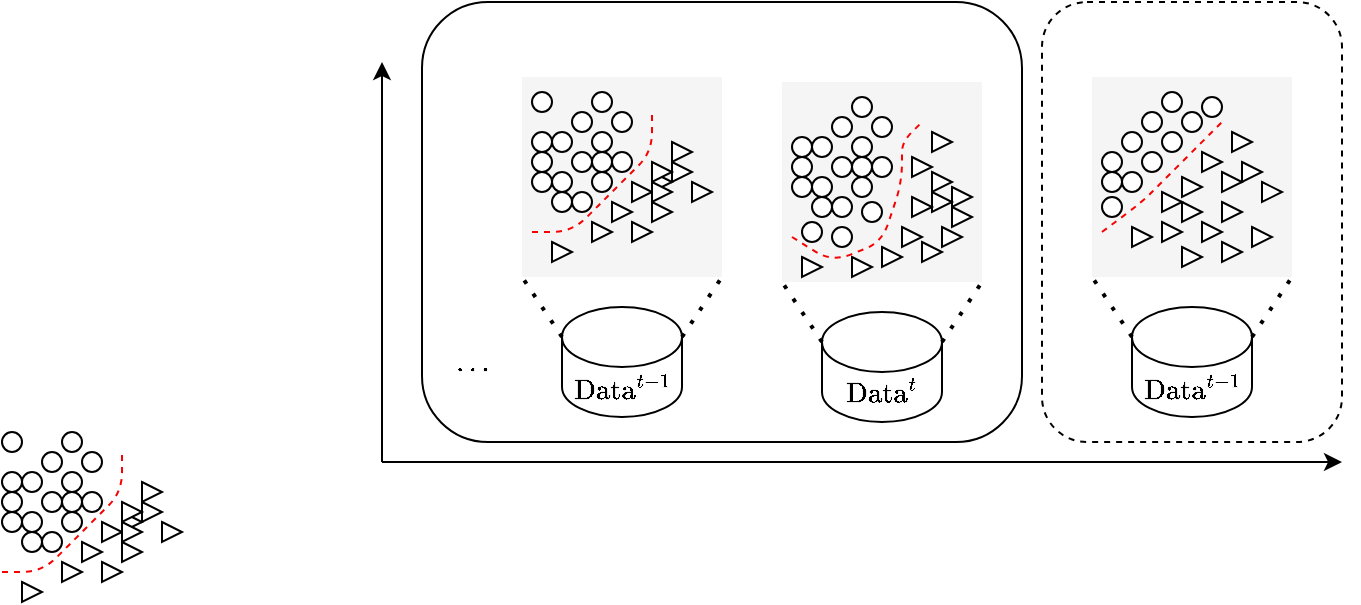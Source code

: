 <mxfile version="24.2.1" type="github">
  <diagram name="第 1 页" id="Aiz--UUZdUcnCT9IVKQQ">
    <mxGraphModel dx="1363" dy="784" grid="1" gridSize="10" guides="1" tooltips="1" connect="1" arrows="1" fold="1" page="1" pageScale="1" pageWidth="827" pageHeight="1169" math="1" shadow="0">
      <root>
        <mxCell id="0" />
        <mxCell id="1" parent="0" />
        <mxCell id="erwJ2P51N1y5GZqrnZyB-3" value="" style="rounded=1;whiteSpace=wrap;html=1;" vertex="1" parent="1">
          <mxGeometry x="260" y="370" width="300" height="220" as="geometry" />
        </mxCell>
        <mxCell id="erwJ2P51N1y5GZqrnZyB-72" value="" style="rounded=0;whiteSpace=wrap;html=1;fillColor=#f5f5f5;fontColor=#333333;strokeColor=none;" vertex="1" parent="1">
          <mxGeometry x="310" y="407.5" width="100" height="100" as="geometry" />
        </mxCell>
        <mxCell id="erwJ2P51N1y5GZqrnZyB-1" value="" style="endArrow=classic;html=1;rounded=0;" edge="1" parent="1">
          <mxGeometry width="50" height="50" relative="1" as="geometry">
            <mxPoint x="240" y="600" as="sourcePoint" />
            <mxPoint x="240" y="400" as="targetPoint" />
          </mxGeometry>
        </mxCell>
        <mxCell id="erwJ2P51N1y5GZqrnZyB-2" value="" style="endArrow=classic;html=1;rounded=0;" edge="1" parent="1">
          <mxGeometry width="50" height="50" relative="1" as="geometry">
            <mxPoint x="240" y="600" as="sourcePoint" />
            <mxPoint x="720" y="600" as="targetPoint" />
          </mxGeometry>
        </mxCell>
        <mxCell id="erwJ2P51N1y5GZqrnZyB-4" value="" style="ellipse;whiteSpace=wrap;html=1;aspect=fixed;" vertex="1" parent="1">
          <mxGeometry x="60" y="605" width="10" height="10" as="geometry" />
        </mxCell>
        <mxCell id="erwJ2P51N1y5GZqrnZyB-5" value="" style="ellipse;whiteSpace=wrap;html=1;aspect=fixed;" vertex="1" parent="1">
          <mxGeometry x="80" y="615" width="10" height="10" as="geometry" />
        </mxCell>
        <mxCell id="erwJ2P51N1y5GZqrnZyB-6" value="" style="ellipse;whiteSpace=wrap;html=1;aspect=fixed;" vertex="1" parent="1">
          <mxGeometry x="60" y="625" width="10" height="10" as="geometry" />
        </mxCell>
        <mxCell id="erwJ2P51N1y5GZqrnZyB-7" value="" style="ellipse;whiteSpace=wrap;html=1;aspect=fixed;" vertex="1" parent="1">
          <mxGeometry x="70" y="595" width="10" height="10" as="geometry" />
        </mxCell>
        <mxCell id="erwJ2P51N1y5GZqrnZyB-8" value="" style="ellipse;whiteSpace=wrap;html=1;aspect=fixed;" vertex="1" parent="1">
          <mxGeometry x="80" y="605" width="10" height="10" as="geometry" />
        </mxCell>
        <mxCell id="erwJ2P51N1y5GZqrnZyB-9" value="" style="ellipse;whiteSpace=wrap;html=1;aspect=fixed;" vertex="1" parent="1">
          <mxGeometry x="90" y="615" width="10" height="10" as="geometry" />
        </mxCell>
        <mxCell id="erwJ2P51N1y5GZqrnZyB-10" value="" style="ellipse;whiteSpace=wrap;html=1;aspect=fixed;" vertex="1" parent="1">
          <mxGeometry x="70" y="615" width="10" height="10" as="geometry" />
        </mxCell>
        <mxCell id="erwJ2P51N1y5GZqrnZyB-11" value="" style="ellipse;whiteSpace=wrap;html=1;aspect=fixed;" vertex="1" parent="1">
          <mxGeometry x="50" y="615" width="10" height="10" as="geometry" />
        </mxCell>
        <mxCell id="erwJ2P51N1y5GZqrnZyB-12" value="" style="ellipse;whiteSpace=wrap;html=1;aspect=fixed;" vertex="1" parent="1">
          <mxGeometry x="80" y="585" width="10" height="10" as="geometry" />
        </mxCell>
        <mxCell id="erwJ2P51N1y5GZqrnZyB-13" value="" style="ellipse;whiteSpace=wrap;html=1;aspect=fixed;" vertex="1" parent="1">
          <mxGeometry x="50" y="585" width="10" height="10" as="geometry" />
        </mxCell>
        <mxCell id="erwJ2P51N1y5GZqrnZyB-14" value="" style="ellipse;whiteSpace=wrap;html=1;aspect=fixed;" vertex="1" parent="1">
          <mxGeometry x="50" y="605" width="10" height="10" as="geometry" />
        </mxCell>
        <mxCell id="erwJ2P51N1y5GZqrnZyB-16" value="" style="ellipse;whiteSpace=wrap;html=1;aspect=fixed;" vertex="1" parent="1">
          <mxGeometry x="70" y="635" width="10" height="10" as="geometry" />
        </mxCell>
        <mxCell id="erwJ2P51N1y5GZqrnZyB-17" value="" style="ellipse;whiteSpace=wrap;html=1;aspect=fixed;" vertex="1" parent="1">
          <mxGeometry x="80" y="625" width="10" height="10" as="geometry" />
        </mxCell>
        <mxCell id="erwJ2P51N1y5GZqrnZyB-18" value="" style="ellipse;whiteSpace=wrap;html=1;aspect=fixed;" vertex="1" parent="1">
          <mxGeometry x="50" y="625" width="10" height="10" as="geometry" />
        </mxCell>
        <mxCell id="erwJ2P51N1y5GZqrnZyB-19" value="" style="ellipse;whiteSpace=wrap;html=1;aspect=fixed;" vertex="1" parent="1">
          <mxGeometry x="90" y="595" width="10" height="10" as="geometry" />
        </mxCell>
        <mxCell id="erwJ2P51N1y5GZqrnZyB-20" value="" style="ellipse;whiteSpace=wrap;html=1;aspect=fixed;" vertex="1" parent="1">
          <mxGeometry x="60" y="635" width="10" height="10" as="geometry" />
        </mxCell>
        <mxCell id="erwJ2P51N1y5GZqrnZyB-21" value="" style="endArrow=none;dashed=1;html=1;rounded=1;strokeColor=#f70202;curved=0;" edge="1" parent="1">
          <mxGeometry width="50" height="50" relative="1" as="geometry">
            <mxPoint x="50" y="655" as="sourcePoint" />
            <mxPoint x="110" y="595" as="targetPoint" />
            <Array as="points">
              <mxPoint x="70" y="655" />
              <mxPoint x="90" y="635" />
              <mxPoint x="110" y="615" />
            </Array>
          </mxGeometry>
        </mxCell>
        <mxCell id="erwJ2P51N1y5GZqrnZyB-23" value="" style="triangle;whiteSpace=wrap;html=1;" vertex="1" parent="1">
          <mxGeometry x="120" y="610" width="10" height="10" as="geometry" />
        </mxCell>
        <mxCell id="erwJ2P51N1y5GZqrnZyB-24" value="" style="triangle;whiteSpace=wrap;html=1;" vertex="1" parent="1">
          <mxGeometry x="120" y="620" width="10" height="10" as="geometry" />
        </mxCell>
        <mxCell id="erwJ2P51N1y5GZqrnZyB-25" value="" style="triangle;whiteSpace=wrap;html=1;" vertex="1" parent="1">
          <mxGeometry x="130" y="630" width="10" height="10" as="geometry" />
        </mxCell>
        <mxCell id="erwJ2P51N1y5GZqrnZyB-28" value="" style="triangle;whiteSpace=wrap;html=1;" vertex="1" parent="1">
          <mxGeometry x="110" y="625" width="10" height="10" as="geometry" />
        </mxCell>
        <mxCell id="erwJ2P51N1y5GZqrnZyB-33" value="" style="triangle;whiteSpace=wrap;html=1;" vertex="1" parent="1">
          <mxGeometry x="100" y="630" width="10" height="10" as="geometry" />
        </mxCell>
        <mxCell id="erwJ2P51N1y5GZqrnZyB-34" value="" style="triangle;whiteSpace=wrap;html=1;" vertex="1" parent="1">
          <mxGeometry x="110" y="630" width="10" height="10" as="geometry" />
        </mxCell>
        <mxCell id="erwJ2P51N1y5GZqrnZyB-35" value="" style="triangle;whiteSpace=wrap;html=1;" vertex="1" parent="1">
          <mxGeometry x="90" y="640" width="10" height="10" as="geometry" />
        </mxCell>
        <mxCell id="erwJ2P51N1y5GZqrnZyB-36" value="" style="triangle;whiteSpace=wrap;html=1;" vertex="1" parent="1">
          <mxGeometry x="110" y="640" width="10" height="10" as="geometry" />
        </mxCell>
        <mxCell id="erwJ2P51N1y5GZqrnZyB-37" value="" style="triangle;whiteSpace=wrap;html=1;" vertex="1" parent="1">
          <mxGeometry x="80" y="650" width="10" height="10" as="geometry" />
        </mxCell>
        <mxCell id="erwJ2P51N1y5GZqrnZyB-40" value="" style="triangle;whiteSpace=wrap;html=1;" vertex="1" parent="1">
          <mxGeometry x="100" y="650" width="10" height="10" as="geometry" />
        </mxCell>
        <mxCell id="erwJ2P51N1y5GZqrnZyB-41" value="" style="triangle;whiteSpace=wrap;html=1;" vertex="1" parent="1">
          <mxGeometry x="110" y="620" width="10" height="10" as="geometry" />
        </mxCell>
        <mxCell id="erwJ2P51N1y5GZqrnZyB-42" value="" style="triangle;whiteSpace=wrap;html=1;" vertex="1" parent="1">
          <mxGeometry x="60" y="660" width="10" height="10" as="geometry" />
        </mxCell>
        <mxCell id="erwJ2P51N1y5GZqrnZyB-43" value="" style="ellipse;whiteSpace=wrap;html=1;aspect=fixed;" vertex="1" parent="1">
          <mxGeometry x="325" y="435" width="10" height="10" as="geometry" />
        </mxCell>
        <mxCell id="erwJ2P51N1y5GZqrnZyB-44" value="" style="ellipse;whiteSpace=wrap;html=1;aspect=fixed;" vertex="1" parent="1">
          <mxGeometry x="345" y="445" width="10" height="10" as="geometry" />
        </mxCell>
        <mxCell id="erwJ2P51N1y5GZqrnZyB-45" value="" style="ellipse;whiteSpace=wrap;html=1;aspect=fixed;" vertex="1" parent="1">
          <mxGeometry x="325" y="455" width="10" height="10" as="geometry" />
        </mxCell>
        <mxCell id="erwJ2P51N1y5GZqrnZyB-46" value="" style="ellipse;whiteSpace=wrap;html=1;aspect=fixed;" vertex="1" parent="1">
          <mxGeometry x="335" y="425" width="10" height="10" as="geometry" />
        </mxCell>
        <mxCell id="erwJ2P51N1y5GZqrnZyB-47" value="" style="ellipse;whiteSpace=wrap;html=1;aspect=fixed;" vertex="1" parent="1">
          <mxGeometry x="345" y="435" width="10" height="10" as="geometry" />
        </mxCell>
        <mxCell id="erwJ2P51N1y5GZqrnZyB-48" value="" style="ellipse;whiteSpace=wrap;html=1;aspect=fixed;" vertex="1" parent="1">
          <mxGeometry x="355" y="445" width="10" height="10" as="geometry" />
        </mxCell>
        <mxCell id="erwJ2P51N1y5GZqrnZyB-49" value="" style="ellipse;whiteSpace=wrap;html=1;aspect=fixed;" vertex="1" parent="1">
          <mxGeometry x="335" y="445" width="10" height="10" as="geometry" />
        </mxCell>
        <mxCell id="erwJ2P51N1y5GZqrnZyB-50" value="" style="ellipse;whiteSpace=wrap;html=1;aspect=fixed;" vertex="1" parent="1">
          <mxGeometry x="315" y="445" width="10" height="10" as="geometry" />
        </mxCell>
        <mxCell id="erwJ2P51N1y5GZqrnZyB-51" value="" style="ellipse;whiteSpace=wrap;html=1;aspect=fixed;" vertex="1" parent="1">
          <mxGeometry x="345" y="415" width="10" height="10" as="geometry" />
        </mxCell>
        <mxCell id="erwJ2P51N1y5GZqrnZyB-52" value="" style="ellipse;whiteSpace=wrap;html=1;aspect=fixed;" vertex="1" parent="1">
          <mxGeometry x="315" y="415" width="10" height="10" as="geometry" />
        </mxCell>
        <mxCell id="erwJ2P51N1y5GZqrnZyB-53" value="" style="ellipse;whiteSpace=wrap;html=1;aspect=fixed;" vertex="1" parent="1">
          <mxGeometry x="315" y="435" width="10" height="10" as="geometry" />
        </mxCell>
        <mxCell id="erwJ2P51N1y5GZqrnZyB-54" value="" style="ellipse;whiteSpace=wrap;html=1;aspect=fixed;" vertex="1" parent="1">
          <mxGeometry x="335" y="465" width="10" height="10" as="geometry" />
        </mxCell>
        <mxCell id="erwJ2P51N1y5GZqrnZyB-55" value="" style="ellipse;whiteSpace=wrap;html=1;aspect=fixed;" vertex="1" parent="1">
          <mxGeometry x="345" y="455" width="10" height="10" as="geometry" />
        </mxCell>
        <mxCell id="erwJ2P51N1y5GZqrnZyB-56" value="" style="ellipse;whiteSpace=wrap;html=1;aspect=fixed;" vertex="1" parent="1">
          <mxGeometry x="315" y="455" width="10" height="10" as="geometry" />
        </mxCell>
        <mxCell id="erwJ2P51N1y5GZqrnZyB-57" value="" style="ellipse;whiteSpace=wrap;html=1;aspect=fixed;" vertex="1" parent="1">
          <mxGeometry x="355" y="425" width="10" height="10" as="geometry" />
        </mxCell>
        <mxCell id="erwJ2P51N1y5GZqrnZyB-58" value="" style="ellipse;whiteSpace=wrap;html=1;aspect=fixed;" vertex="1" parent="1">
          <mxGeometry x="325" y="465" width="10" height="10" as="geometry" />
        </mxCell>
        <mxCell id="erwJ2P51N1y5GZqrnZyB-59" value="" style="endArrow=none;dashed=1;html=1;rounded=1;strokeColor=#f70202;curved=0;" edge="1" parent="1">
          <mxGeometry width="50" height="50" relative="1" as="geometry">
            <mxPoint x="315" y="485" as="sourcePoint" />
            <mxPoint x="375" y="425" as="targetPoint" />
            <Array as="points">
              <mxPoint x="335" y="485" />
              <mxPoint x="355" y="465" />
              <mxPoint x="375" y="445" />
            </Array>
          </mxGeometry>
        </mxCell>
        <mxCell id="erwJ2P51N1y5GZqrnZyB-60" value="" style="triangle;whiteSpace=wrap;html=1;" vertex="1" parent="1">
          <mxGeometry x="385" y="440" width="10" height="10" as="geometry" />
        </mxCell>
        <mxCell id="erwJ2P51N1y5GZqrnZyB-61" value="" style="triangle;whiteSpace=wrap;html=1;" vertex="1" parent="1">
          <mxGeometry x="385" y="450" width="10" height="10" as="geometry" />
        </mxCell>
        <mxCell id="erwJ2P51N1y5GZqrnZyB-62" value="" style="triangle;whiteSpace=wrap;html=1;" vertex="1" parent="1">
          <mxGeometry x="395" y="460" width="10" height="10" as="geometry" />
        </mxCell>
        <mxCell id="erwJ2P51N1y5GZqrnZyB-63" value="" style="triangle;whiteSpace=wrap;html=1;" vertex="1" parent="1">
          <mxGeometry x="375" y="455" width="10" height="10" as="geometry" />
        </mxCell>
        <mxCell id="erwJ2P51N1y5GZqrnZyB-64" value="" style="triangle;whiteSpace=wrap;html=1;" vertex="1" parent="1">
          <mxGeometry x="365" y="460" width="10" height="10" as="geometry" />
        </mxCell>
        <mxCell id="erwJ2P51N1y5GZqrnZyB-65" value="" style="triangle;whiteSpace=wrap;html=1;" vertex="1" parent="1">
          <mxGeometry x="375" y="460" width="10" height="10" as="geometry" />
        </mxCell>
        <mxCell id="erwJ2P51N1y5GZqrnZyB-66" value="" style="triangle;whiteSpace=wrap;html=1;" vertex="1" parent="1">
          <mxGeometry x="355" y="470" width="10" height="10" as="geometry" />
        </mxCell>
        <mxCell id="erwJ2P51N1y5GZqrnZyB-67" value="" style="triangle;whiteSpace=wrap;html=1;" vertex="1" parent="1">
          <mxGeometry x="375" y="470" width="10" height="10" as="geometry" />
        </mxCell>
        <mxCell id="erwJ2P51N1y5GZqrnZyB-68" value="" style="triangle;whiteSpace=wrap;html=1;" vertex="1" parent="1">
          <mxGeometry x="345" y="480" width="10" height="10" as="geometry" />
        </mxCell>
        <mxCell id="erwJ2P51N1y5GZqrnZyB-69" value="" style="triangle;whiteSpace=wrap;html=1;" vertex="1" parent="1">
          <mxGeometry x="365" y="480" width="10" height="10" as="geometry" />
        </mxCell>
        <mxCell id="erwJ2P51N1y5GZqrnZyB-70" value="" style="triangle;whiteSpace=wrap;html=1;" vertex="1" parent="1">
          <mxGeometry x="375" y="450" width="10" height="10" as="geometry" />
        </mxCell>
        <mxCell id="erwJ2P51N1y5GZqrnZyB-71" value="" style="triangle;whiteSpace=wrap;html=1;" vertex="1" parent="1">
          <mxGeometry x="325" y="490" width="10" height="10" as="geometry" />
        </mxCell>
        <mxCell id="erwJ2P51N1y5GZqrnZyB-73" value="\(\text{Data}^{t-1}\)" style="shape=cylinder3;whiteSpace=wrap;html=1;boundedLbl=1;backgroundOutline=1;size=15;" vertex="1" parent="1">
          <mxGeometry x="330" y="522.5" width="60" height="55" as="geometry" />
        </mxCell>
        <mxCell id="erwJ2P51N1y5GZqrnZyB-76" value="" style="endArrow=none;dashed=1;html=1;dashPattern=1 3;strokeWidth=2;rounded=0;entryX=0;entryY=1;entryDx=0;entryDy=0;exitX=0;exitY=0;exitDx=0;exitDy=15;exitPerimeter=0;" edge="1" parent="1" source="erwJ2P51N1y5GZqrnZyB-73" target="erwJ2P51N1y5GZqrnZyB-72">
          <mxGeometry width="50" height="50" relative="1" as="geometry">
            <mxPoint x="330" y="535" as="sourcePoint" />
            <mxPoint x="310" y="515" as="targetPoint" />
          </mxGeometry>
        </mxCell>
        <mxCell id="erwJ2P51N1y5GZqrnZyB-77" value="" style="endArrow=none;dashed=1;html=1;dashPattern=1 3;strokeWidth=2;rounded=0;entryX=1;entryY=1;entryDx=0;entryDy=0;exitX=1;exitY=0;exitDx=0;exitDy=15;exitPerimeter=0;" edge="1" parent="1" source="erwJ2P51N1y5GZqrnZyB-73" target="erwJ2P51N1y5GZqrnZyB-72">
          <mxGeometry width="50" height="50" relative="1" as="geometry">
            <mxPoint x="370" y="650" as="sourcePoint" />
            <mxPoint x="420" y="600" as="targetPoint" />
          </mxGeometry>
        </mxCell>
        <mxCell id="erwJ2P51N1y5GZqrnZyB-78" value="$$\mathbf{\dots}$$" style="text;html=1;align=center;verticalAlign=middle;whiteSpace=wrap;rounded=0;" vertex="1" parent="1">
          <mxGeometry x="255" y="535" width="60" height="30" as="geometry" />
        </mxCell>
        <mxCell id="erwJ2P51N1y5GZqrnZyB-79" value="" style="rounded=0;whiteSpace=wrap;html=1;fillColor=#f5f5f5;fontColor=#333333;strokeColor=none;" vertex="1" parent="1">
          <mxGeometry x="440" y="410" width="100" height="100" as="geometry" />
        </mxCell>
        <mxCell id="erwJ2P51N1y5GZqrnZyB-80" value="" style="ellipse;whiteSpace=wrap;html=1;aspect=fixed;" vertex="1" parent="1">
          <mxGeometry x="455" y="437.5" width="10" height="10" as="geometry" />
        </mxCell>
        <mxCell id="erwJ2P51N1y5GZqrnZyB-81" value="" style="ellipse;whiteSpace=wrap;html=1;aspect=fixed;" vertex="1" parent="1">
          <mxGeometry x="475" y="447.5" width="10" height="10" as="geometry" />
        </mxCell>
        <mxCell id="erwJ2P51N1y5GZqrnZyB-82" value="" style="ellipse;whiteSpace=wrap;html=1;aspect=fixed;" vertex="1" parent="1">
          <mxGeometry x="455" y="457.5" width="10" height="10" as="geometry" />
        </mxCell>
        <mxCell id="erwJ2P51N1y5GZqrnZyB-83" value="" style="ellipse;whiteSpace=wrap;html=1;aspect=fixed;" vertex="1" parent="1">
          <mxGeometry x="465" y="427.5" width="10" height="10" as="geometry" />
        </mxCell>
        <mxCell id="erwJ2P51N1y5GZqrnZyB-84" value="" style="ellipse;whiteSpace=wrap;html=1;aspect=fixed;" vertex="1" parent="1">
          <mxGeometry x="475" y="437.5" width="10" height="10" as="geometry" />
        </mxCell>
        <mxCell id="erwJ2P51N1y5GZqrnZyB-85" value="" style="ellipse;whiteSpace=wrap;html=1;aspect=fixed;" vertex="1" parent="1">
          <mxGeometry x="485" y="447.5" width="10" height="10" as="geometry" />
        </mxCell>
        <mxCell id="erwJ2P51N1y5GZqrnZyB-86" value="" style="ellipse;whiteSpace=wrap;html=1;aspect=fixed;" vertex="1" parent="1">
          <mxGeometry x="465" y="447.5" width="10" height="10" as="geometry" />
        </mxCell>
        <mxCell id="erwJ2P51N1y5GZqrnZyB-87" value="" style="ellipse;whiteSpace=wrap;html=1;aspect=fixed;" vertex="1" parent="1">
          <mxGeometry x="445" y="447.5" width="10" height="10" as="geometry" />
        </mxCell>
        <mxCell id="erwJ2P51N1y5GZqrnZyB-88" value="" style="ellipse;whiteSpace=wrap;html=1;aspect=fixed;" vertex="1" parent="1">
          <mxGeometry x="475" y="417.5" width="10" height="10" as="geometry" />
        </mxCell>
        <mxCell id="erwJ2P51N1y5GZqrnZyB-89" value="" style="ellipse;whiteSpace=wrap;html=1;aspect=fixed;" vertex="1" parent="1">
          <mxGeometry x="480" y="470" width="10" height="10" as="geometry" />
        </mxCell>
        <mxCell id="erwJ2P51N1y5GZqrnZyB-90" value="" style="ellipse;whiteSpace=wrap;html=1;aspect=fixed;" vertex="1" parent="1">
          <mxGeometry x="445" y="437.5" width="10" height="10" as="geometry" />
        </mxCell>
        <mxCell id="erwJ2P51N1y5GZqrnZyB-91" value="" style="ellipse;whiteSpace=wrap;html=1;aspect=fixed;" vertex="1" parent="1">
          <mxGeometry x="465" y="467.5" width="10" height="10" as="geometry" />
        </mxCell>
        <mxCell id="erwJ2P51N1y5GZqrnZyB-92" value="" style="ellipse;whiteSpace=wrap;html=1;aspect=fixed;" vertex="1" parent="1">
          <mxGeometry x="475" y="457.5" width="10" height="10" as="geometry" />
        </mxCell>
        <mxCell id="erwJ2P51N1y5GZqrnZyB-93" value="" style="ellipse;whiteSpace=wrap;html=1;aspect=fixed;" vertex="1" parent="1">
          <mxGeometry x="445" y="457.5" width="10" height="10" as="geometry" />
        </mxCell>
        <mxCell id="erwJ2P51N1y5GZqrnZyB-94" value="" style="ellipse;whiteSpace=wrap;html=1;aspect=fixed;" vertex="1" parent="1">
          <mxGeometry x="485" y="427.5" width="10" height="10" as="geometry" />
        </mxCell>
        <mxCell id="erwJ2P51N1y5GZqrnZyB-95" value="" style="ellipse;whiteSpace=wrap;html=1;aspect=fixed;" vertex="1" parent="1">
          <mxGeometry x="455" y="467.5" width="10" height="10" as="geometry" />
        </mxCell>
        <mxCell id="erwJ2P51N1y5GZqrnZyB-96" value="" style="endArrow=none;dashed=1;html=1;rounded=1;strokeColor=#f70202;curved=0;" edge="1" parent="1">
          <mxGeometry width="50" height="50" relative="1" as="geometry">
            <mxPoint x="445" y="487.5" as="sourcePoint" />
            <mxPoint x="510" y="430" as="targetPoint" />
            <Array as="points">
              <mxPoint x="465" y="500" />
              <mxPoint x="490" y="490" />
              <mxPoint x="500" y="460" />
              <mxPoint x="500" y="440" />
            </Array>
          </mxGeometry>
        </mxCell>
        <mxCell id="erwJ2P51N1y5GZqrnZyB-97" value="" style="triangle;whiteSpace=wrap;html=1;" vertex="1" parent="1">
          <mxGeometry x="515" y="435" width="10" height="10" as="geometry" />
        </mxCell>
        <mxCell id="erwJ2P51N1y5GZqrnZyB-98" value="" style="triangle;whiteSpace=wrap;html=1;" vertex="1" parent="1">
          <mxGeometry x="520" y="482.5" width="10" height="10" as="geometry" />
        </mxCell>
        <mxCell id="erwJ2P51N1y5GZqrnZyB-99" value="" style="triangle;whiteSpace=wrap;html=1;" vertex="1" parent="1">
          <mxGeometry x="525" y="462.5" width="10" height="10" as="geometry" />
        </mxCell>
        <mxCell id="erwJ2P51N1y5GZqrnZyB-100" value="" style="triangle;whiteSpace=wrap;html=1;" vertex="1" parent="1">
          <mxGeometry x="515" y="465" width="10" height="10" as="geometry" />
        </mxCell>
        <mxCell id="erwJ2P51N1y5GZqrnZyB-101" value="" style="triangle;whiteSpace=wrap;html=1;" vertex="1" parent="1">
          <mxGeometry x="515" y="455" width="10" height="10" as="geometry" />
        </mxCell>
        <mxCell id="erwJ2P51N1y5GZqrnZyB-102" value="" style="triangle;whiteSpace=wrap;html=1;" vertex="1" parent="1">
          <mxGeometry x="525" y="472.5" width="10" height="10" as="geometry" />
        </mxCell>
        <mxCell id="erwJ2P51N1y5GZqrnZyB-103" value="" style="triangle;whiteSpace=wrap;html=1;" vertex="1" parent="1">
          <mxGeometry x="505" y="447.5" width="10" height="10" as="geometry" />
        </mxCell>
        <mxCell id="erwJ2P51N1y5GZqrnZyB-104" value="" style="triangle;whiteSpace=wrap;html=1;" vertex="1" parent="1">
          <mxGeometry x="505" y="467.5" width="10" height="10" as="geometry" />
        </mxCell>
        <mxCell id="erwJ2P51N1y5GZqrnZyB-105" value="" style="triangle;whiteSpace=wrap;html=1;" vertex="1" parent="1">
          <mxGeometry x="490" y="492.5" width="10" height="10" as="geometry" />
        </mxCell>
        <mxCell id="erwJ2P51N1y5GZqrnZyB-106" value="" style="triangle;whiteSpace=wrap;html=1;" vertex="1" parent="1">
          <mxGeometry x="500" y="482.5" width="10" height="10" as="geometry" />
        </mxCell>
        <mxCell id="erwJ2P51N1y5GZqrnZyB-107" value="" style="triangle;whiteSpace=wrap;html=1;" vertex="1" parent="1">
          <mxGeometry x="510" y="490" width="10" height="10" as="geometry" />
        </mxCell>
        <mxCell id="erwJ2P51N1y5GZqrnZyB-108" value="" style="triangle;whiteSpace=wrap;html=1;" vertex="1" parent="1">
          <mxGeometry x="475" y="497.5" width="10" height="10" as="geometry" />
        </mxCell>
        <mxCell id="erwJ2P51N1y5GZqrnZyB-109" value="\(\text{Data}^{t}\)" style="shape=cylinder3;whiteSpace=wrap;html=1;boundedLbl=1;backgroundOutline=1;size=15;" vertex="1" parent="1">
          <mxGeometry x="460" y="525" width="60" height="55" as="geometry" />
        </mxCell>
        <mxCell id="erwJ2P51N1y5GZqrnZyB-110" value="" style="endArrow=none;dashed=1;html=1;dashPattern=1 3;strokeWidth=2;rounded=0;entryX=0;entryY=1;entryDx=0;entryDy=0;exitX=0;exitY=0;exitDx=0;exitDy=15;exitPerimeter=0;" edge="1" parent="1" source="erwJ2P51N1y5GZqrnZyB-109" target="erwJ2P51N1y5GZqrnZyB-79">
          <mxGeometry width="50" height="50" relative="1" as="geometry">
            <mxPoint x="460" y="537.5" as="sourcePoint" />
            <mxPoint x="440" y="517.5" as="targetPoint" />
          </mxGeometry>
        </mxCell>
        <mxCell id="erwJ2P51N1y5GZqrnZyB-111" value="" style="endArrow=none;dashed=1;html=1;dashPattern=1 3;strokeWidth=2;rounded=0;entryX=1;entryY=1;entryDx=0;entryDy=0;exitX=1;exitY=0;exitDx=0;exitDy=15;exitPerimeter=0;" edge="1" parent="1" source="erwJ2P51N1y5GZqrnZyB-109" target="erwJ2P51N1y5GZqrnZyB-79">
          <mxGeometry width="50" height="50" relative="1" as="geometry">
            <mxPoint x="500" y="652.5" as="sourcePoint" />
            <mxPoint x="550" y="602.5" as="targetPoint" />
          </mxGeometry>
        </mxCell>
        <mxCell id="erwJ2P51N1y5GZqrnZyB-112" value="" style="triangle;whiteSpace=wrap;html=1;" vertex="1" parent="1">
          <mxGeometry x="450" y="497.5" width="10" height="10" as="geometry" />
        </mxCell>
        <mxCell id="erwJ2P51N1y5GZqrnZyB-113" value="" style="ellipse;whiteSpace=wrap;html=1;aspect=fixed;" vertex="1" parent="1">
          <mxGeometry x="465" y="482.5" width="10" height="10" as="geometry" />
        </mxCell>
        <mxCell id="erwJ2P51N1y5GZqrnZyB-114" value="" style="ellipse;whiteSpace=wrap;html=1;aspect=fixed;" vertex="1" parent="1">
          <mxGeometry x="450" y="480" width="10" height="10" as="geometry" />
        </mxCell>
        <mxCell id="erwJ2P51N1y5GZqrnZyB-115" value="" style="rounded=1;whiteSpace=wrap;html=1;dashed=1;" vertex="1" parent="1">
          <mxGeometry x="570" y="370" width="150" height="220" as="geometry" />
        </mxCell>
        <mxCell id="erwJ2P51N1y5GZqrnZyB-116" value="" style="rounded=0;whiteSpace=wrap;html=1;fillColor=#f5f5f5;fontColor=#333333;strokeColor=none;" vertex="1" parent="1">
          <mxGeometry x="595" y="407.5" width="100" height="100" as="geometry" />
        </mxCell>
        <mxCell id="erwJ2P51N1y5GZqrnZyB-117" value="" style="ellipse;whiteSpace=wrap;html=1;aspect=fixed;" vertex="1" parent="1">
          <mxGeometry x="610" y="435" width="10" height="10" as="geometry" />
        </mxCell>
        <mxCell id="erwJ2P51N1y5GZqrnZyB-119" value="" style="ellipse;whiteSpace=wrap;html=1;aspect=fixed;" vertex="1" parent="1">
          <mxGeometry x="610" y="455" width="10" height="10" as="geometry" />
        </mxCell>
        <mxCell id="erwJ2P51N1y5GZqrnZyB-120" value="" style="ellipse;whiteSpace=wrap;html=1;aspect=fixed;" vertex="1" parent="1">
          <mxGeometry x="620" y="425" width="10" height="10" as="geometry" />
        </mxCell>
        <mxCell id="erwJ2P51N1y5GZqrnZyB-121" value="" style="ellipse;whiteSpace=wrap;html=1;aspect=fixed;" vertex="1" parent="1">
          <mxGeometry x="630" y="435" width="10" height="10" as="geometry" />
        </mxCell>
        <mxCell id="erwJ2P51N1y5GZqrnZyB-123" value="" style="ellipse;whiteSpace=wrap;html=1;aspect=fixed;" vertex="1" parent="1">
          <mxGeometry x="620" y="445" width="10" height="10" as="geometry" />
        </mxCell>
        <mxCell id="erwJ2P51N1y5GZqrnZyB-124" value="" style="ellipse;whiteSpace=wrap;html=1;aspect=fixed;" vertex="1" parent="1">
          <mxGeometry x="600" y="445" width="10" height="10" as="geometry" />
        </mxCell>
        <mxCell id="erwJ2P51N1y5GZqrnZyB-125" value="" style="ellipse;whiteSpace=wrap;html=1;aspect=fixed;" vertex="1" parent="1">
          <mxGeometry x="630" y="415" width="10" height="10" as="geometry" />
        </mxCell>
        <mxCell id="erwJ2P51N1y5GZqrnZyB-126" value="" style="ellipse;whiteSpace=wrap;html=1;aspect=fixed;" vertex="1" parent="1">
          <mxGeometry x="600" y="467.5" width="10" height="10" as="geometry" />
        </mxCell>
        <mxCell id="erwJ2P51N1y5GZqrnZyB-127" value="" style="ellipse;whiteSpace=wrap;html=1;aspect=fixed;" vertex="1" parent="1">
          <mxGeometry x="650" y="417.5" width="10" height="10" as="geometry" />
        </mxCell>
        <mxCell id="erwJ2P51N1y5GZqrnZyB-130" value="" style="ellipse;whiteSpace=wrap;html=1;aspect=fixed;" vertex="1" parent="1">
          <mxGeometry x="600" y="455" width="10" height="10" as="geometry" />
        </mxCell>
        <mxCell id="erwJ2P51N1y5GZqrnZyB-131" value="" style="ellipse;whiteSpace=wrap;html=1;aspect=fixed;" vertex="1" parent="1">
          <mxGeometry x="640" y="425" width="10" height="10" as="geometry" />
        </mxCell>
        <mxCell id="erwJ2P51N1y5GZqrnZyB-133" value="" style="endArrow=none;dashed=1;html=1;rounded=1;strokeColor=#f70202;curved=0;" edge="1" parent="1">
          <mxGeometry width="50" height="50" relative="1" as="geometry">
            <mxPoint x="600" y="485" as="sourcePoint" />
            <mxPoint x="660" y="430" as="targetPoint" />
            <Array as="points">
              <mxPoint x="620" y="470" />
              <mxPoint x="630" y="460" />
              <mxPoint x="650" y="440" />
            </Array>
          </mxGeometry>
        </mxCell>
        <mxCell id="erwJ2P51N1y5GZqrnZyB-134" value="" style="triangle;whiteSpace=wrap;html=1;" vertex="1" parent="1">
          <mxGeometry x="665" y="435" width="10" height="10" as="geometry" />
        </mxCell>
        <mxCell id="erwJ2P51N1y5GZqrnZyB-135" value="" style="triangle;whiteSpace=wrap;html=1;" vertex="1" parent="1">
          <mxGeometry x="670" y="450" width="10" height="10" as="geometry" />
        </mxCell>
        <mxCell id="erwJ2P51N1y5GZqrnZyB-136" value="" style="triangle;whiteSpace=wrap;html=1;" vertex="1" parent="1">
          <mxGeometry x="680" y="460" width="10" height="10" as="geometry" />
        </mxCell>
        <mxCell id="erwJ2P51N1y5GZqrnZyB-137" value="" style="triangle;whiteSpace=wrap;html=1;" vertex="1" parent="1">
          <mxGeometry x="660" y="455" width="10" height="10" as="geometry" />
        </mxCell>
        <mxCell id="erwJ2P51N1y5GZqrnZyB-138" value="" style="triangle;whiteSpace=wrap;html=1;" vertex="1" parent="1">
          <mxGeometry x="640" y="457.5" width="10" height="10" as="geometry" />
        </mxCell>
        <mxCell id="erwJ2P51N1y5GZqrnZyB-139" value="" style="triangle;whiteSpace=wrap;html=1;" vertex="1" parent="1">
          <mxGeometry x="630" y="465" width="10" height="10" as="geometry" />
        </mxCell>
        <mxCell id="erwJ2P51N1y5GZqrnZyB-140" value="" style="triangle;whiteSpace=wrap;html=1;" vertex="1" parent="1">
          <mxGeometry x="640" y="470" width="10" height="10" as="geometry" />
        </mxCell>
        <mxCell id="erwJ2P51N1y5GZqrnZyB-141" value="" style="triangle;whiteSpace=wrap;html=1;" vertex="1" parent="1">
          <mxGeometry x="660" y="470" width="10" height="10" as="geometry" />
        </mxCell>
        <mxCell id="erwJ2P51N1y5GZqrnZyB-142" value="" style="triangle;whiteSpace=wrap;html=1;" vertex="1" parent="1">
          <mxGeometry x="630" y="480" width="10" height="10" as="geometry" />
        </mxCell>
        <mxCell id="erwJ2P51N1y5GZqrnZyB-143" value="" style="triangle;whiteSpace=wrap;html=1;" vertex="1" parent="1">
          <mxGeometry x="650" y="480" width="10" height="10" as="geometry" />
        </mxCell>
        <mxCell id="erwJ2P51N1y5GZqrnZyB-144" value="" style="triangle;whiteSpace=wrap;html=1;" vertex="1" parent="1">
          <mxGeometry x="650" y="445" width="10" height="10" as="geometry" />
        </mxCell>
        <mxCell id="erwJ2P51N1y5GZqrnZyB-145" value="" style="triangle;whiteSpace=wrap;html=1;" vertex="1" parent="1">
          <mxGeometry x="615" y="482.5" width="10" height="10" as="geometry" />
        </mxCell>
        <mxCell id="erwJ2P51N1y5GZqrnZyB-146" value="\(\text{Data}^{t-1}\)" style="shape=cylinder3;whiteSpace=wrap;html=1;boundedLbl=1;backgroundOutline=1;size=15;" vertex="1" parent="1">
          <mxGeometry x="615" y="522.5" width="60" height="55" as="geometry" />
        </mxCell>
        <mxCell id="erwJ2P51N1y5GZqrnZyB-147" value="" style="endArrow=none;dashed=1;html=1;dashPattern=1 3;strokeWidth=2;rounded=0;entryX=0;entryY=1;entryDx=0;entryDy=0;exitX=0;exitY=0;exitDx=0;exitDy=15;exitPerimeter=0;" edge="1" parent="1" source="erwJ2P51N1y5GZqrnZyB-146" target="erwJ2P51N1y5GZqrnZyB-116">
          <mxGeometry width="50" height="50" relative="1" as="geometry">
            <mxPoint x="615" y="535" as="sourcePoint" />
            <mxPoint x="595" y="515" as="targetPoint" />
          </mxGeometry>
        </mxCell>
        <mxCell id="erwJ2P51N1y5GZqrnZyB-148" value="" style="endArrow=none;dashed=1;html=1;dashPattern=1 3;strokeWidth=2;rounded=0;entryX=1;entryY=1;entryDx=0;entryDy=0;exitX=1;exitY=0;exitDx=0;exitDy=15;exitPerimeter=0;" edge="1" parent="1" source="erwJ2P51N1y5GZqrnZyB-146" target="erwJ2P51N1y5GZqrnZyB-116">
          <mxGeometry width="50" height="50" relative="1" as="geometry">
            <mxPoint x="655" y="650" as="sourcePoint" />
            <mxPoint x="705" y="600" as="targetPoint" />
          </mxGeometry>
        </mxCell>
        <mxCell id="erwJ2P51N1y5GZqrnZyB-186" value="" style="triangle;whiteSpace=wrap;html=1;" vertex="1" parent="1">
          <mxGeometry x="660" y="490" width="10" height="10" as="geometry" />
        </mxCell>
        <mxCell id="erwJ2P51N1y5GZqrnZyB-187" value="" style="triangle;whiteSpace=wrap;html=1;" vertex="1" parent="1">
          <mxGeometry x="675" y="482.5" width="10" height="10" as="geometry" />
        </mxCell>
        <mxCell id="erwJ2P51N1y5GZqrnZyB-188" value="" style="triangle;whiteSpace=wrap;html=1;" vertex="1" parent="1">
          <mxGeometry x="640" y="492.5" width="10" height="10" as="geometry" />
        </mxCell>
      </root>
    </mxGraphModel>
  </diagram>
</mxfile>
